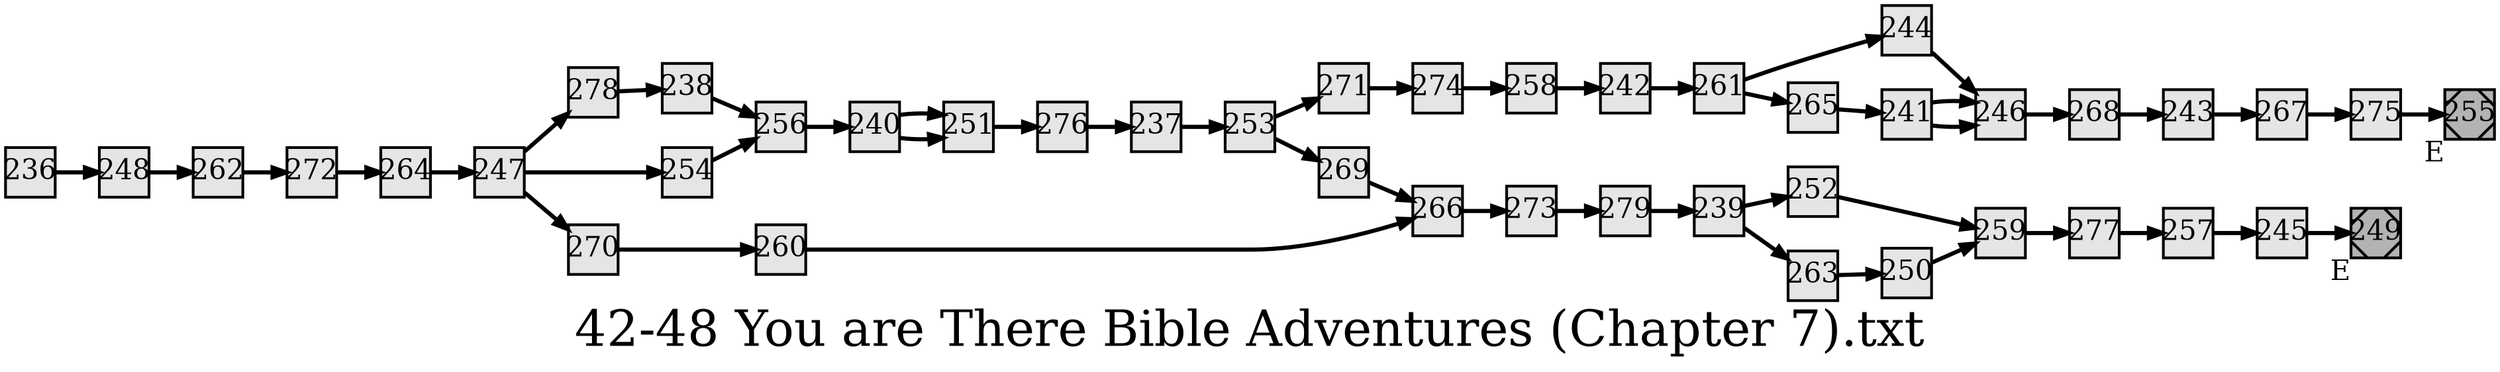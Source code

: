 digraph g{
  graph [ label="42-48 You are There Bible Adventures (Chapter 7).txt" rankdir=LR, ordering=out, fontsize=36, nodesep="0.35", ranksep="0.45"];
  node  [shape=rect, penwidth=2, fontsize=20, style=filled, fillcolor=grey90, margin="0,0", labelfloat=true, regular=true, fixedsize=true];
  edge  [labelfloat=true, penwidth=3, fontsize=12];
  
  
  
  
  
  
  
  236 -> 248;
  237 -> 253;
  238 -> 256;
  239 -> 252;
  239 -> 263;
  240 -> 251;
  241 -> 246;
  240 -> 251;
  241 -> 246;
  242 -> 261;
  243 -> 267;
  244 -> 246;
  245 -> 249;
  246 -> 268;
  247 -> 278;
  247 -> 254;
  247 -> 270;
  248 -> 262;
  249	[ xlabel="E", shape=Msquare, fontsize=20, fillcolor=grey70 ];
  250 -> 259;
  251 -> 276;
  252 -> 259;
  253 -> 271;
  253 -> 269;
  254 -> 256;
  255	[ xlabel="E", shape=Msquare, fontsize=20, fillcolor=grey70 ];
  256 -> 240;
  257 -> 245;
  258 -> 242;
  259 -> 277;
  260 -> 266;
  261 -> 244;
  261 -> 265;
  262 -> 272;
  263 -> 250;
  264 -> 247;
  265 -> 241;
  266 -> 273;
  267 -> 275;
  268 -> 243;
  269 -> 266;
  270 -> 260;
  271 -> 274;
  272 -> 264;
  273 -> 279;
  274 -> 258;
  275 -> 255;
  276 -> 237;
  277 -> 257;
  278 -> 238;
  279 -> 239;
}

